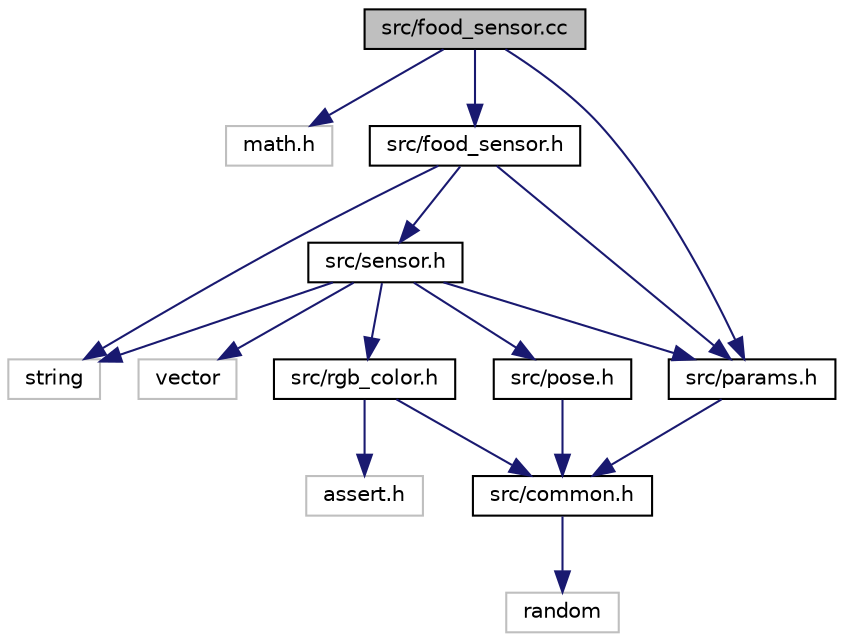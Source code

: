 digraph "src/food_sensor.cc"
{
  edge [fontname="Helvetica",fontsize="10",labelfontname="Helvetica",labelfontsize="10"];
  node [fontname="Helvetica",fontsize="10",shape=record];
  Node1 [label="src/food_sensor.cc",height=0.2,width=0.4,color="black", fillcolor="grey75", style="filled", fontcolor="black"];
  Node1 -> Node2 [color="midnightblue",fontsize="10",style="solid",fontname="Helvetica"];
  Node2 [label="math.h",height=0.2,width=0.4,color="grey75", fillcolor="white", style="filled"];
  Node1 -> Node3 [color="midnightblue",fontsize="10",style="solid",fontname="Helvetica"];
  Node3 [label="src/food_sensor.h",height=0.2,width=0.4,color="black", fillcolor="white", style="filled",URL="$food__sensor_8h.html"];
  Node3 -> Node4 [color="midnightblue",fontsize="10",style="solid",fontname="Helvetica"];
  Node4 [label="string",height=0.2,width=0.4,color="grey75", fillcolor="white", style="filled"];
  Node3 -> Node5 [color="midnightblue",fontsize="10",style="solid",fontname="Helvetica"];
  Node5 [label="src/sensor.h",height=0.2,width=0.4,color="black", fillcolor="white", style="filled",URL="$sensor_8h.html"];
  Node5 -> Node4 [color="midnightblue",fontsize="10",style="solid",fontname="Helvetica"];
  Node5 -> Node6 [color="midnightblue",fontsize="10",style="solid",fontname="Helvetica"];
  Node6 [label="vector",height=0.2,width=0.4,color="grey75", fillcolor="white", style="filled"];
  Node5 -> Node7 [color="midnightblue",fontsize="10",style="solid",fontname="Helvetica"];
  Node7 [label="src/params.h",height=0.2,width=0.4,color="black", fillcolor="white", style="filled",URL="$params_8h.html"];
  Node7 -> Node8 [color="midnightblue",fontsize="10",style="solid",fontname="Helvetica"];
  Node8 [label="src/common.h",height=0.2,width=0.4,color="black", fillcolor="white", style="filled",URL="$common_8h.html"];
  Node8 -> Node9 [color="midnightblue",fontsize="10",style="solid",fontname="Helvetica"];
  Node9 [label="random",height=0.2,width=0.4,color="grey75", fillcolor="white", style="filled"];
  Node5 -> Node10 [color="midnightblue",fontsize="10",style="solid",fontname="Helvetica"];
  Node10 [label="src/rgb_color.h",height=0.2,width=0.4,color="black", fillcolor="white", style="filled",URL="$rgb__color_8h.html"];
  Node10 -> Node11 [color="midnightblue",fontsize="10",style="solid",fontname="Helvetica"];
  Node11 [label="assert.h",height=0.2,width=0.4,color="grey75", fillcolor="white", style="filled"];
  Node10 -> Node8 [color="midnightblue",fontsize="10",style="solid",fontname="Helvetica"];
  Node5 -> Node12 [color="midnightblue",fontsize="10",style="solid",fontname="Helvetica"];
  Node12 [label="src/pose.h",height=0.2,width=0.4,color="black", fillcolor="white", style="filled",URL="$pose_8h.html"];
  Node12 -> Node8 [color="midnightblue",fontsize="10",style="solid",fontname="Helvetica"];
  Node3 -> Node7 [color="midnightblue",fontsize="10",style="solid",fontname="Helvetica"];
  Node1 -> Node7 [color="midnightblue",fontsize="10",style="solid",fontname="Helvetica"];
}
